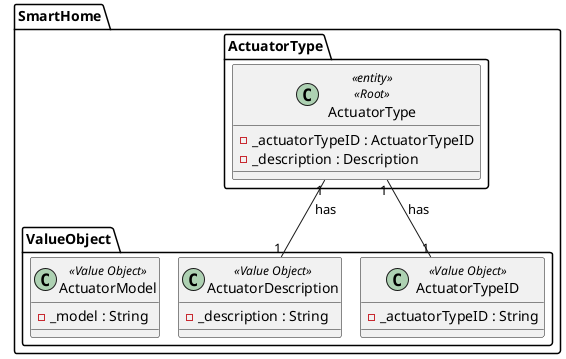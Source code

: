 @startuml
!pragma layout smetana

package SmartHome.ActuatorType {
class ActuatorType<<entity>><<Root>> {
    - _actuatorTypeID : ActuatorTypeID
    - _description : Description

}

package SmartHome.ValueObject {
class ActuatorDescription<<Value Object>> {
    - _description : String
}
class ActuatorTypeID<<Value Object>> {
    - _actuatorTypeID : String
}
class ActuatorModel<<Value Object>> {
    - _model : String
}

SmartHome.ActuatorType.ActuatorType "1" -- "1" ActuatorDescription : has
SmartHome.ActuatorType.ActuatorType "1" -- "1" ActuatorTypeID : has

@enduml
